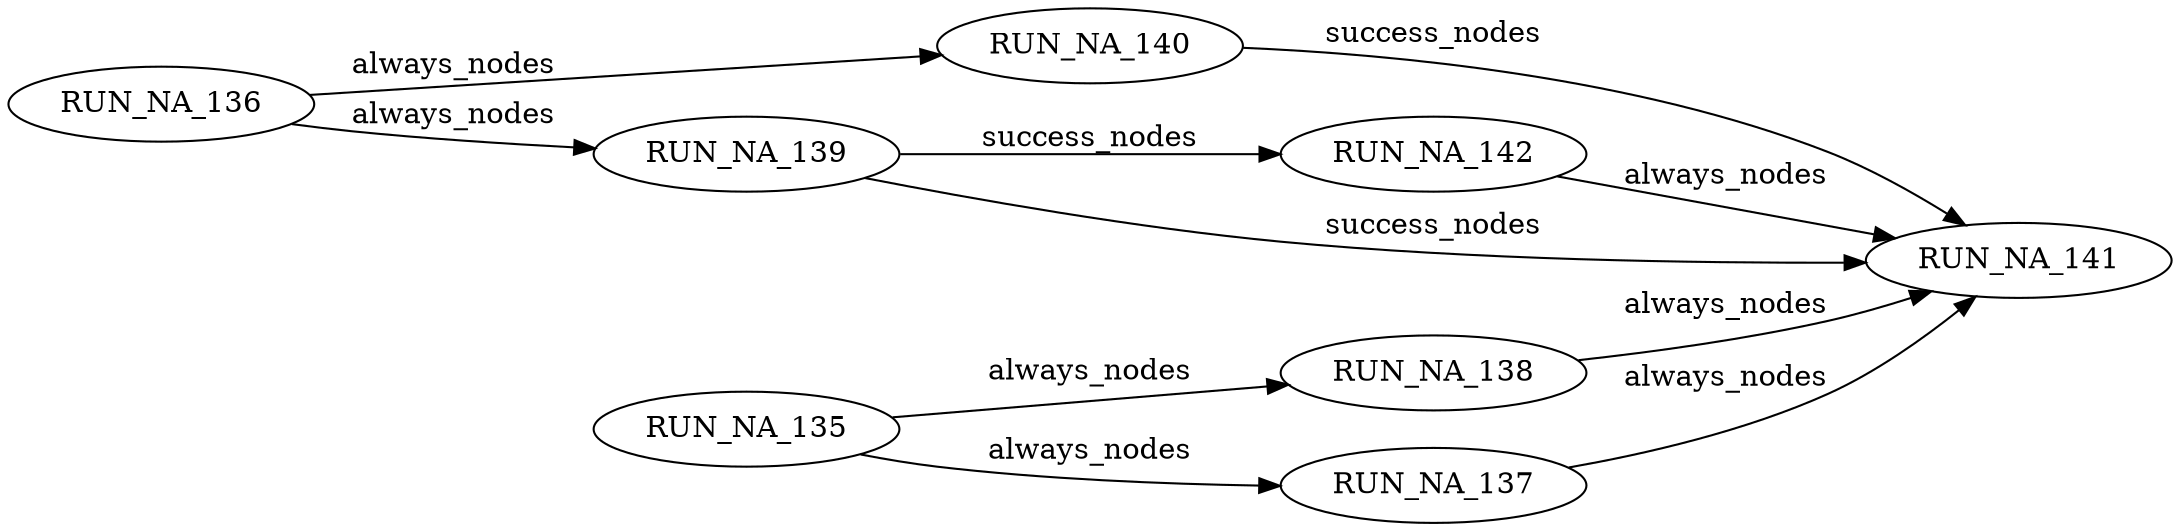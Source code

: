 
        digraph g {
        rankdir = LR
        RUN_NA_142 [color = black]
RUN_NA_141 [color = black]
RUN_NA_140 [color = black]
RUN_NA_139 [color = black]
RUN_NA_138 [color = black]
RUN_NA_137 [color = black]
RUN_NA_136 [color = black]
RUN_NA_135 [color = black]
RUN_NA_140 -> RUN_NA_141 [ label="success_nodes" ];
RUN_NA_139 -> RUN_NA_141 [ label="success_nodes" ];
RUN_NA_139 -> RUN_NA_142 [ label="success_nodes" ];
RUN_NA_142 -> RUN_NA_141 [ label="always_nodes" ];
RUN_NA_138 -> RUN_NA_141 [ label="always_nodes" ];
RUN_NA_137 -> RUN_NA_141 [ label="always_nodes" ];
RUN_NA_136 -> RUN_NA_139 [ label="always_nodes" ];
RUN_NA_136 -> RUN_NA_140 [ label="always_nodes" ];
RUN_NA_135 -> RUN_NA_137 [ label="always_nodes" ];
RUN_NA_135 -> RUN_NA_138 [ label="always_nodes" ];
}
